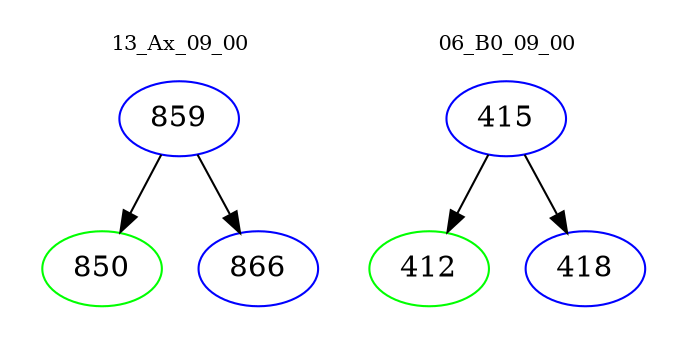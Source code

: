 digraph{
subgraph cluster_0 {
color = white
label = "13_Ax_09_00";
fontsize=10;
T0_859 [label="859", color="blue"]
T0_859 -> T0_850 [color="black"]
T0_850 [label="850", color="green"]
T0_859 -> T0_866 [color="black"]
T0_866 [label="866", color="blue"]
}
subgraph cluster_1 {
color = white
label = "06_B0_09_00";
fontsize=10;
T1_415 [label="415", color="blue"]
T1_415 -> T1_412 [color="black"]
T1_412 [label="412", color="green"]
T1_415 -> T1_418 [color="black"]
T1_418 [label="418", color="blue"]
}
}
